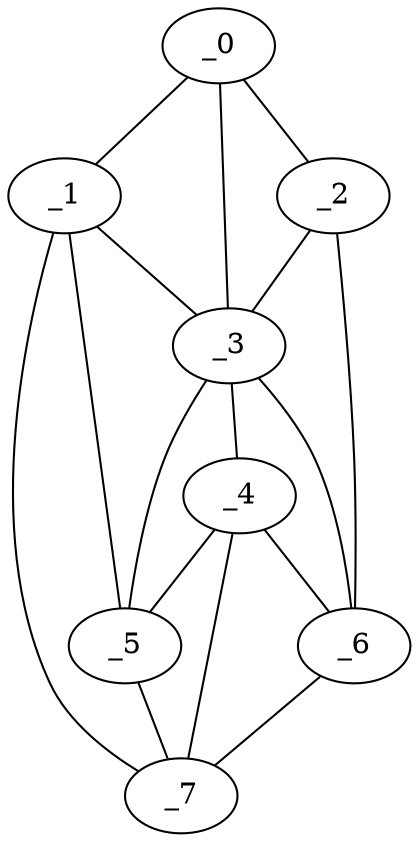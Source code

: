 graph "obj82__190.gxl" {
	_0	 [x=43,
		y=15];
	_1	 [x=55,
		y=12];
	_0 -- _1	 [valence=1];
	_2	 [x=76,
		y=60];
	_0 -- _2	 [valence=1];
	_3	 [x=79,
		y=25];
	_0 -- _3	 [valence=2];
	_1 -- _3	 [valence=2];
	_5	 [x=87,
		y=18];
	_1 -- _5	 [valence=1];
	_7	 [x=93,
		y=16];
	_1 -- _7	 [valence=1];
	_2 -- _3	 [valence=1];
	_6	 [x=88,
		y=57];
	_2 -- _6	 [valence=1];
	_4	 [x=84,
		y=24];
	_3 -- _4	 [valence=1];
	_3 -- _5	 [valence=2];
	_3 -- _6	 [valence=2];
	_4 -- _5	 [valence=1];
	_4 -- _6	 [valence=2];
	_4 -- _7	 [valence=2];
	_5 -- _7	 [valence=2];
	_6 -- _7	 [valence=1];
}
